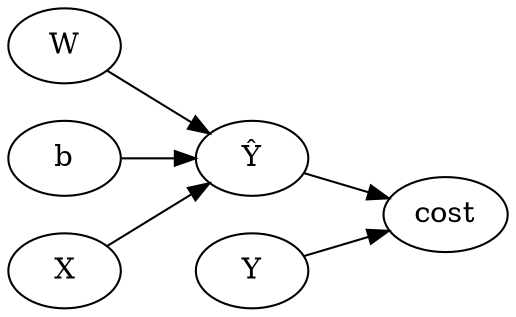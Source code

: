 digraph G
{   
    rankdir = "LR"
    
    W -> "Ŷ"
    b -> "Ŷ"
    X -> "Ŷ"

    "Ŷ" -> cost
    Y -> cost 
}